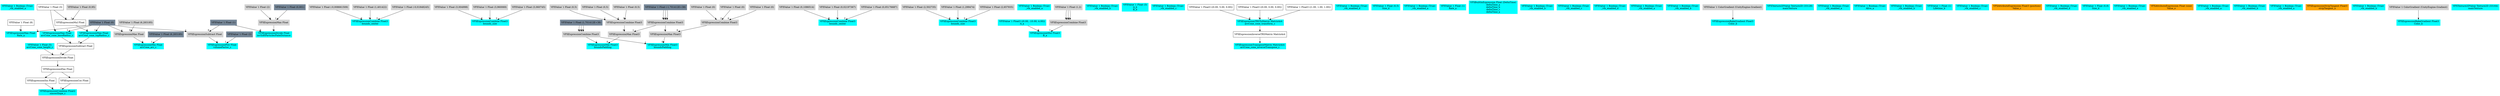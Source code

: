 digraph G {
node0 [shape="box" color="cyan" style="filled" label="VFXValue`1 Boolean (True)
_vfx_enabled_a"]
node1 [shape="box" color="cyan" style="filled" label="VFXExpressionMax Float
Rate_a"]
node2 [shape="box" label="VFXValue`1 Float (8)"]
node3 [shape="box" color="lightslategray" style="filled" label="VFXValue`1 Float (0)"]
node4 [shape="box" color="cyan" style="filled" label="VFXExpressionCombine Float3
bounds_center"]
node5 [shape="box" color="lightgray" style="filled" label="VFXValue`1 Float (-0,008661509)"]
node6 [shape="box" color="lightgray" style="filled" label="VFXValue`1 Float (1,401422)"]
node7 [shape="box" color="lightgray" style="filled" label="VFXValue`1 Float (-0,01848245)"]
node8 [shape="box" color="cyan" style="filled" label="VFXExpressionCombine Float3
bounds_size"]
node9 [shape="box" color="lightgray" style="filled" label="VFXValue`1 Float (3,004998)"]
node10 [shape="box" color="lightgray" style="filled" label="VFXValue`1 Float (3,960069)"]
node11 [shape="box" color="lightgray" style="filled" label="VFXValue`1 Float (3,060745)"]
node12 [shape="box" color="cyan" style="filled" label="VFXExpressionMin Float3
boundsPadding"]
node13 [shape="box" color="lightgray" style="filled" label="VFXExpressionMax Float3"]
node14 [shape="box" color="lightgray" style="filled" label="VFXExpressionCombine Float3"]
node15 [shape="box" color="lightgray" style="filled" label="VFXValue`1 Float (0,5)"]
node16 [shape="box" color="lightgray" style="filled" label="VFXValue`1 Float (0,5)"]
node17 [shape="box" color="lightgray" style="filled" label="VFXValue`1 Float (0,5)"]
node18 [shape="box" color="lightgray" style="filled" label="VFXExpressionCombine Float3"]
node19 [shape="box" color="lightslategray" style="filled" label="VFXValue`1 Float (-1,701412E+38)"]
node20 [shape="box" color="lightgray" style="filled" label="VFXExpressionCombine Float3"]
node21 [shape="box" color="lightslategray" style="filled" label="VFXValue`1 Float (1,701412E+38)"]
node22 [shape="box" color="cyan" style="filled" label="VFXExpressionCombine Float3
bounds_center"]
node23 [shape="box" color="lightgray" style="filled" label="VFXValue`1 Float (0,1086514)"]
node24 [shape="box" color="lightgray" style="filled" label="VFXValue`1 Float (0,02197367)"]
node25 [shape="box" color="lightgray" style="filled" label="VFXValue`1 Float (0,05176687)"]
node26 [shape="box" color="cyan" style="filled" label="VFXExpressionCombine Float3
bounds_size"]
node27 [shape="box" color="lightgray" style="filled" label="VFXValue`1 Float (2,502735)"]
node28 [shape="box" color="lightgray" style="filled" label="VFXValue`1 Float (1,299474)"]
node29 [shape="box" color="lightgray" style="filled" label="VFXValue`1 Float (2,657935)"]
node30 [shape="box" color="cyan" style="filled" label="VFXExpressionMin Float3
boundsPadding"]
node31 [shape="box" color="lightgray" style="filled" label="VFXExpressionMax Float3"]
node32 [shape="box" color="lightgray" style="filled" label="VFXExpressionCombine Float3"]
node33 [shape="box" color="lightgray" style="filled" label="VFXValue`1 Float (0)"]
node34 [shape="box" color="lightgray" style="filled" label="VFXValue`1 Float (0)"]
node35 [shape="box" color="lightgray" style="filled" label="VFXValue`1 Float (0)"]
node36 [shape="box" color="cyan" style="filled" label="VFXValue`1 Boolean (True)
_vfx_enabled_a"]
node37 [shape="box" color="cyan" style="filled" label="VFXValue`1 Float3 ((0.00, -10.00, 4.00))
A_a"]
node38 [shape="box" color="cyan" style="filled" label="VFXExpressionMul Float3
B_a"]
node39 [shape="box" color="lightgray" style="filled" label="VFXExpressionCombine Float3"]
node40 [shape="box" color="lightgray" style="filled" label="VFXValue`1 Float (1,2)"]
node41 [shape="box" color="cyan" style="filled" label="VFXValue`1 Boolean (True)
_vfx_enabled_b"]
node42 [shape="box" color="cyan" style="filled" label="VFXValue`1 Float (3)
A_b
B_b"]
node43 [shape="box" color="cyan" style="filled" label="VFXValue`1 Boolean (True)
_vfx_enabled_c"]
node44 [shape="box" color="cyan" style="filled" label="VFXExpressionTRSToMatrix Matrix4x4
arcCone_cone_transform_c"]
node45 [shape="box" label="VFXValue`1 Float3 ((0.00, 5.00, 0.00))"]
node46 [shape="box" label="VFXValue`1 Float3 ((0.00, 0.00, 0.00))"]
node47 [shape="box" label="VFXValue`1 Float3 ((1.00, 1.00, 1.00))"]
node48 [shape="box" color="cyan" style="filled" label="VFXExpressionMax Float
arcCone_cone_baseRadius_c"]
node49 [shape="box" label="VFXValue`1 Float (3)"]
node50 [shape="box" color="cyan" style="filled" label="VFXExpressionMax Float
arcCone_cone_topRadius_c"]
node51 [shape="box" label="VFXExpressionMul Float"]
node52 [shape="box" color="lightgray" style="filled" label="VFXValue`1 Float (0,95)"]
node53 [shape="box" color="cyan" style="filled" label="VFXValue`1 Float (5)
arcCone_cone_height_c"]
node54 [shape="box" color="cyan" style="filled" label="VFXExpressionMin Float
arcCone_arc_c"]
node55 [shape="box" color="lightgray" style="filled" label="VFXExpressionMax Float"]
node56 [shape="box" color="lightgray" style="filled" label="VFXValue`1 Float (6,283185)"]
node57 [shape="box" color="lightslategray" style="filled" label="VFXValue`1 Float (6,283185)"]
node58 [shape="box" color="cyan" style="filled" label="VFXExpressionPow Float
volumeFactor_c"]
node59 [shape="box" color="lightgray" style="filled" label="VFXExpressionSubtract Float"]
node60 [shape="box" color="lightslategray" style="filled" label="VFXValue`1 Float (1)"]
node61 [shape="box" color="lightslategray" style="filled" label="VFXValue`1 Float (2)"]
node62 [shape="box" color="cyan" style="filled" label="VFXExpressionCombine Float2
sincosSlope_c"]
node63 [shape="box" label="VFXExpressionSin Float"]
node64 [shape="box" label="VFXExpressionATan Float"]
node65 [shape="box" label="VFXExpressionDivide Float"]
node66 [shape="box" label="VFXExpressionSubtract Float"]
node67 [shape="box" label="VFXExpressionCos Float"]
node68 [shape="box" color="cyan" style="filled" label="VFXExpressionTransposeMatrix Matrix4x4
arcCone_cone_inverseTranspose_c"]
node69 [shape="box" label="VFXExpressionInverseTRSMatrix Matrix4x4"]
node70 [shape="box" color="cyan" style="filled" label="VFXValue`1 Boolean (True)
_vfx_enabled_d"]
node71 [shape="box" color="cyan" style="filled" label="VFXValue`1 Float (0,5)
Size_d"]
node72 [shape="box" color="cyan" style="filled" label="VFXValue`1 Boolean (True)
_vfx_enabled_a"]
node73 [shape="box" color="cyan" style="filled" label="VFXValue`1 Float (1)
Rate_a"]
node74 [shape="box" color="cyan" style="filled" label="VFXBuiltInExpression Float (DeltaTime)
deltaTime_a
deltaTime_b
deltaTime_c
deltaTime_a"]
node75 [shape="box" color="cyan" style="filled" label="VFXValue`1 Boolean (True)
_vfx_enabled_b"]
node76 [shape="box" color="cyan" style="filled" label="VFXValue`1 Boolean (True)
_vfx_enabled_c"]
node77 [shape="box" color="cyan" style="filled" label="VFXValue`1 Boolean (True)
_vfx_enabled_d"]
node78 [shape="box" color="cyan" style="filled" label="VFXValue`1 Boolean (True)
_vfx_enabled_a"]
node79 [shape="box" color="cyan" style="filled" label="VFXValue`1 Boolean (True)
_vfx_enabled_b"]
node80 [shape="box" color="cyan" style="filled" label="VFXExpressionBakeGradient Float3
Color_b"]
node81 [shape="box" color="lightgray" style="filled" label="VFXValue`1 ColorGradient (UnityEngine.Gradient)"]
node82 [shape="box" color="cyan" style="filled" label="VFXTexture2DValue Texture2D (33128)
mainTexture"]
node83 [shape="box" color="cyan" style="filled" label="VFXValue`1 Boolean (True)
_vfx_enabled_a"]
node84 [shape="box" color="cyan" style="filled" label="VFXValue`1 Boolean (True)
Alive_a"]
node85 [shape="box" color="cyan" style="filled" label="VFXValue`1 Boolean (True)
_vfx_enabled_b"]
node86 [shape="box" color="cyan" style="filled" label="VFXValue`1 Float (1)
Lifetime_b"]
node87 [shape="box" color="cyan" style="filled" label="VFXValue`1 Boolean (True)
_vfx_enabled_c"]
node88 [shape="box" color="orange" style="filled" label="VFXAttributeExpression Float3 (position)
Value_c"]
node89 [shape="box" color="cyan" style="filled" label="VFXValue`1 Boolean (True)
_vfx_enabled_d"]
node90 [shape="box" color="cyan" style="filled" label="VFXValue`1 Float (0,8)
Size_d"]
node91 [shape="box" color="cyan" style="filled" label="VFXValue`1 Boolean (True)
_vfx_enabled_e"]
node92 [shape="box" color="orange" style="filled" label="VFXAttributeExpression Float (size)
Value_e"]
node93 [shape="box" color="cyan" style="filled" label="VFXValue`1 Boolean (True)
_vfx_enabled_a"]
node94 [shape="box" color="cyan" style="filled" label="VFXValue`1 Boolean (True)
_vfx_enabled_b"]
node95 [shape="box" color="cyan" style="filled" label="VFXValue`1 Boolean (True)
_vfx_enabled_a"]
node96 [shape="box" color="orange" style="filled" label="VFXExpressionStripTangent Float3
stripTangent_a"]
node97 [shape="box" color="cyan" style="filled" label="VFXValue`1 Boolean (True)
_vfx_enabled_b"]
node98 [shape="box" color="cyan" style="filled" label="VFXExpressionBakeGradient Float3
Color_b"]
node99 [shape="box" color="lightgray" style="filled" label="VFXValue`1 ColorGradient (UnityEngine.Gradient)"]
node100 [shape="box" color="cyan" style="filled" label="VFXExpressionDivide Float
invSoftParticlesFadeDistance"]
node101 [shape="box" color="lightgray" style="filled" label="VFXExpressionMax Float"]
node102 [shape="box" color="lightgray" style="filled" label="VFXValue`1 Float (2)"]
node103 [shape="box" color="lightslategray" style="filled" label="VFXValue`1 Float (0,001)"]
node104 [shape="box" color="cyan" style="filled" label="VFXTexture2DValue Texture2D (33164)
mainTexture"]
node2 -> node1 [headlabel="0"]
node3 -> node1 [headlabel="1"]
node5 -> node4 [headlabel="0"]
node6 -> node4 [headlabel="1"]
node7 -> node4 [headlabel="2"]
node9 -> node8 [headlabel="0"]
node10 -> node8 [headlabel="1"]
node11 -> node8 [headlabel="2"]
node13 -> node12 [headlabel="0"]
node20 -> node12 [headlabel="1"]
node14 -> node13 [headlabel="0"]
node18 -> node13 [headlabel="1"]
node15 -> node14 [headlabel="0"]
node16 -> node14 [headlabel="1"]
node17 -> node14 [headlabel="2"]
node19 -> node18 [headlabel="0"]
node19 -> node18 [headlabel="1"]
node19 -> node18 [headlabel="2"]
node21 -> node20 [headlabel="0"]
node21 -> node20 [headlabel="1"]
node21 -> node20 [headlabel="2"]
node23 -> node22 [headlabel="0"]
node24 -> node22 [headlabel="1"]
node25 -> node22 [headlabel="2"]
node27 -> node26 [headlabel="0"]
node28 -> node26 [headlabel="1"]
node29 -> node26 [headlabel="2"]
node31 -> node30 [headlabel="0"]
node20 -> node30 [headlabel="1"]
node32 -> node31 [headlabel="0"]
node18 -> node31 [headlabel="1"]
node33 -> node32 [headlabel="0"]
node34 -> node32 [headlabel="1"]
node35 -> node32 [headlabel="2"]
node37 -> node38 [headlabel="0"]
node39 -> node38 [headlabel="1"]
node40 -> node39 [headlabel="0"]
node40 -> node39 [headlabel="1"]
node40 -> node39 [headlabel="2"]
node45 -> node44 [headlabel="0"]
node46 -> node44 [headlabel="1"]
node47 -> node44 [headlabel="2"]
node49 -> node48 [headlabel="0"]
node3 -> node48 [headlabel="1"]
node51 -> node50 [headlabel="0"]
node3 -> node50 [headlabel="1"]
node49 -> node51 [headlabel="0"]
node52 -> node51 [headlabel="1"]
node55 -> node54 [headlabel="0"]
node57 -> node54 [headlabel="1"]
node56 -> node55 [headlabel="0"]
node3 -> node55 [headlabel="1"]
node59 -> node58 [headlabel="0"]
node61 -> node58 [headlabel="1"]
node60 -> node59 [headlabel="0"]
node3 -> node59 [headlabel="1"]
node63 -> node62 [headlabel="0"]
node67 -> node62 [headlabel="1"]
node64 -> node63 
node65 -> node64 
node66 -> node65 [headlabel="0"]
node53 -> node65 [headlabel="1"]
node50 -> node66 [headlabel="0"]
node48 -> node66 [headlabel="1"]
node64 -> node67 
node69 -> node68 
node44 -> node69 
node81 -> node80 
node99 -> node98 
node60 -> node100 [headlabel="0"]
node101 -> node100 [headlabel="1"]
node102 -> node101 [headlabel="0"]
node103 -> node101 [headlabel="1"]
}
